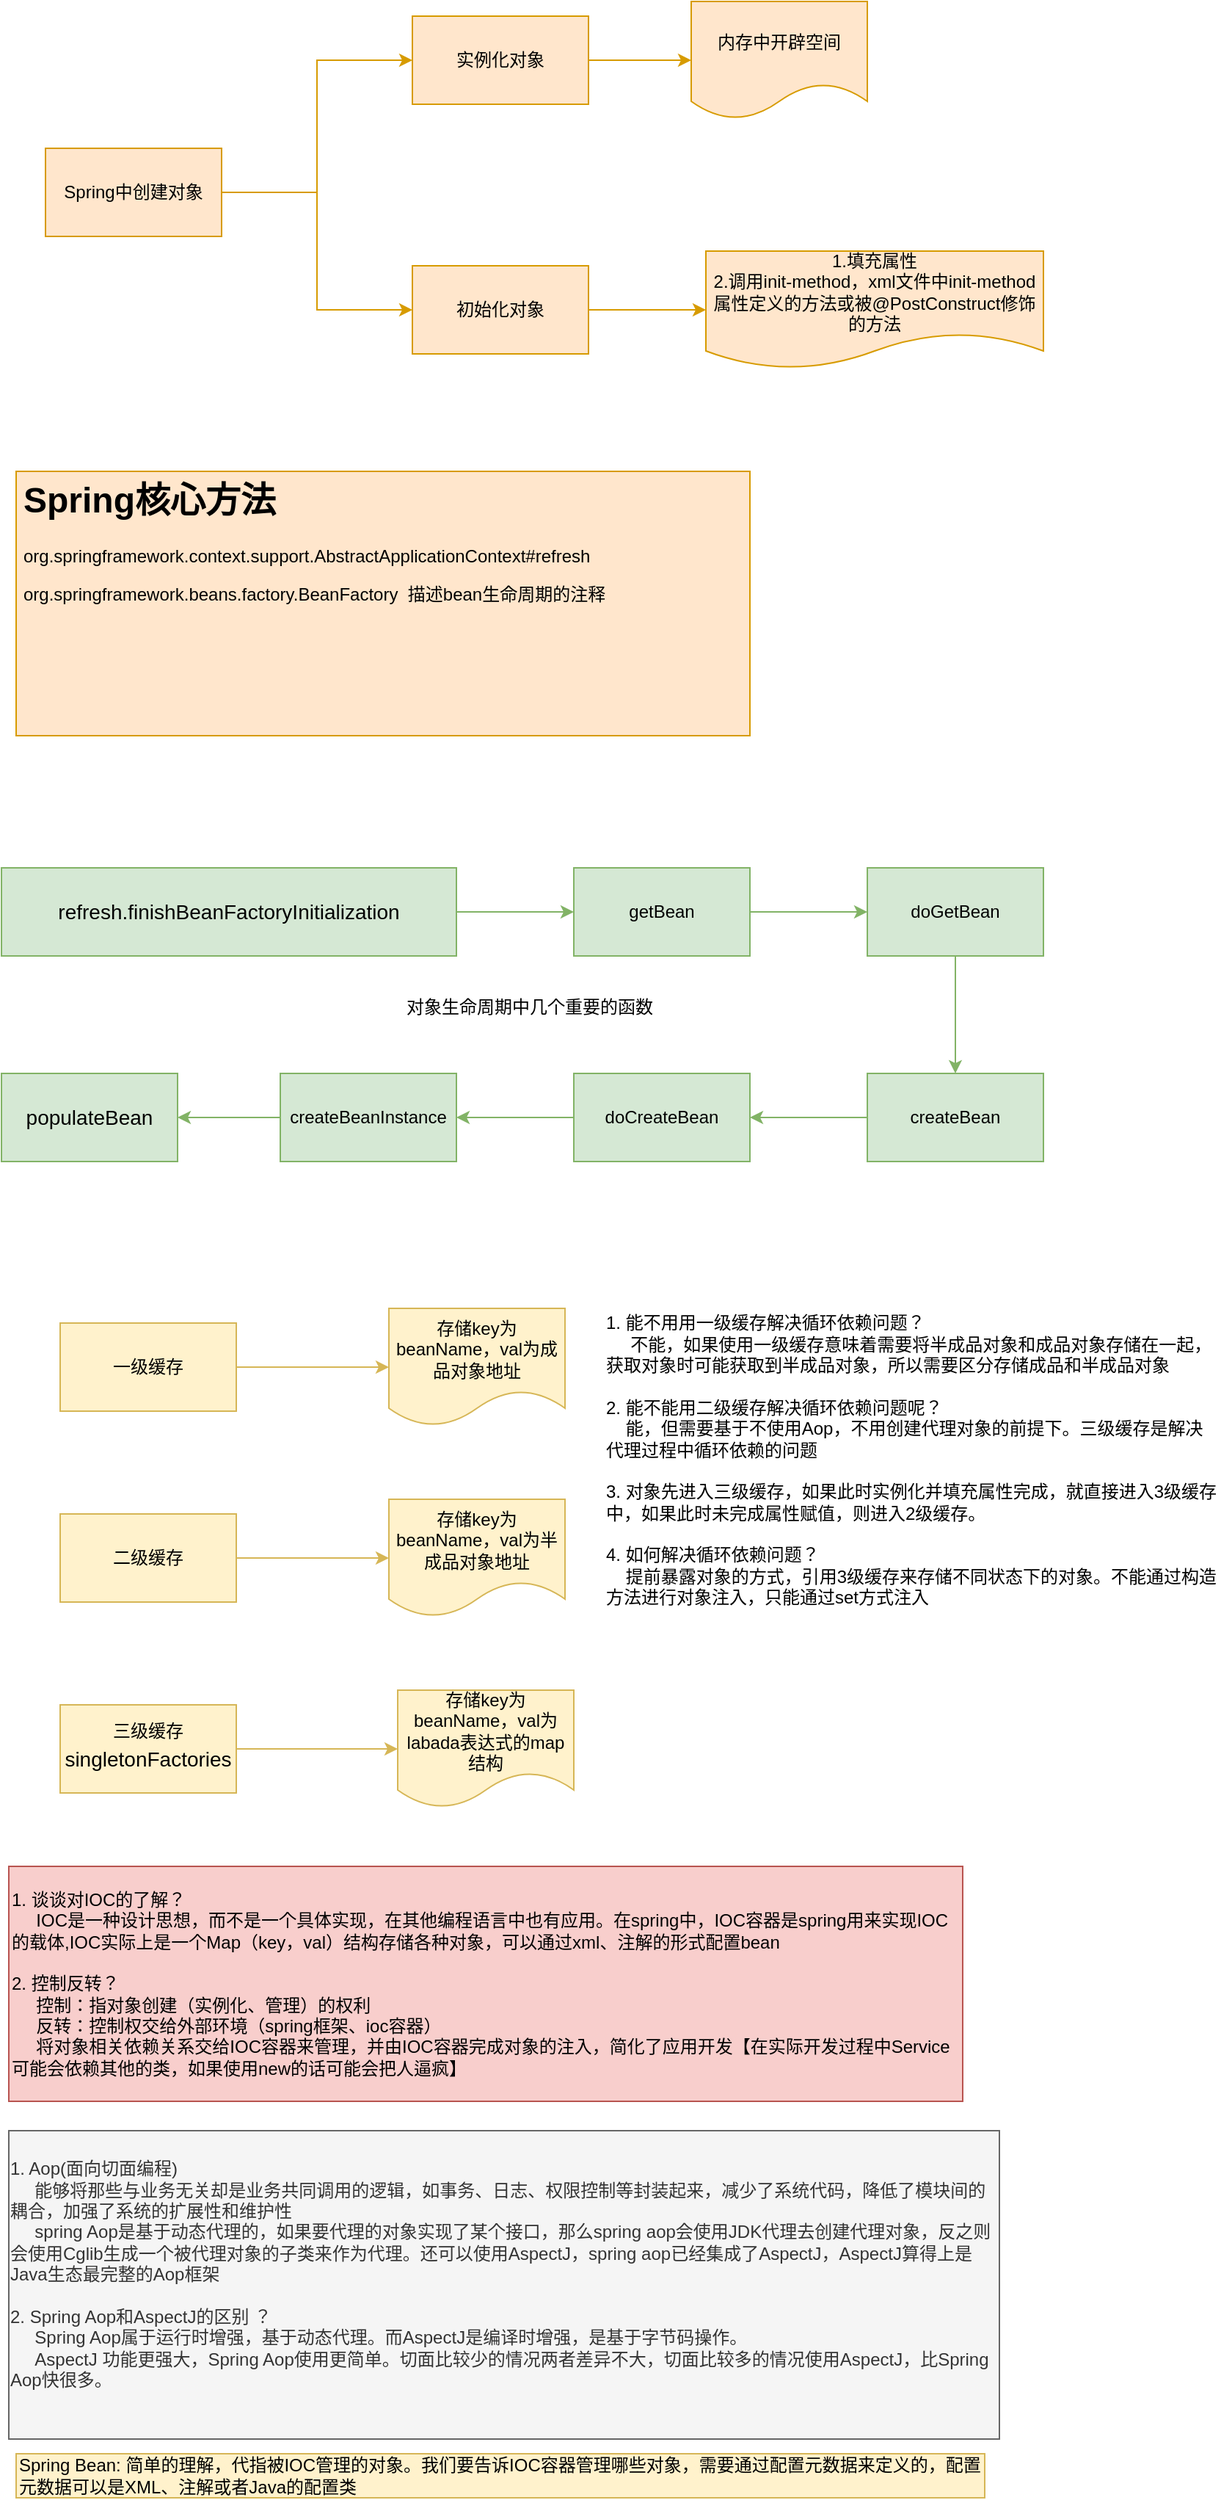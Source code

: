 <mxfile version="15.9.6" type="github">
  <diagram id="OU4eNydrIUp-uReHMDS9" name="第 1 页">
    <mxGraphModel dx="783" dy="402" grid="1" gridSize="10" guides="1" tooltips="1" connect="1" arrows="1" fold="1" page="1" pageScale="1" pageWidth="827" pageHeight="1169" math="0" shadow="0">
      <root>
        <mxCell id="0" />
        <mxCell id="1" parent="0" />
        <mxCell id="L3zEdKHz1LLwuw3hhf_Q-4" style="edgeStyle=orthogonalEdgeStyle;rounded=0;orthogonalLoop=1;jettySize=auto;html=1;exitX=1;exitY=0.5;exitDx=0;exitDy=0;entryX=0;entryY=0.5;entryDx=0;entryDy=0;fillColor=#ffe6cc;strokeColor=#d79b00;" edge="1" parent="1" source="L3zEdKHz1LLwuw3hhf_Q-1" target="L3zEdKHz1LLwuw3hhf_Q-2">
          <mxGeometry relative="1" as="geometry" />
        </mxCell>
        <mxCell id="L3zEdKHz1LLwuw3hhf_Q-5" style="edgeStyle=orthogonalEdgeStyle;rounded=0;orthogonalLoop=1;jettySize=auto;html=1;exitX=1;exitY=0.5;exitDx=0;exitDy=0;entryX=0;entryY=0.5;entryDx=0;entryDy=0;fillColor=#ffe6cc;strokeColor=#d79b00;" edge="1" parent="1" source="L3zEdKHz1LLwuw3hhf_Q-1" target="L3zEdKHz1LLwuw3hhf_Q-3">
          <mxGeometry relative="1" as="geometry" />
        </mxCell>
        <mxCell id="L3zEdKHz1LLwuw3hhf_Q-1" value="Spring中创建对象" style="rounded=0;whiteSpace=wrap;html=1;fillColor=#ffe6cc;strokeColor=#d79b00;" vertex="1" parent="1">
          <mxGeometry x="60" y="200" width="120" height="60" as="geometry" />
        </mxCell>
        <mxCell id="L3zEdKHz1LLwuw3hhf_Q-11" style="edgeStyle=orthogonalEdgeStyle;rounded=0;orthogonalLoop=1;jettySize=auto;html=1;exitX=1;exitY=0.5;exitDx=0;exitDy=0;entryX=0;entryY=0.5;entryDx=0;entryDy=0;fillColor=#ffe6cc;strokeColor=#d79b00;" edge="1" parent="1" source="L3zEdKHz1LLwuw3hhf_Q-2" target="L3zEdKHz1LLwuw3hhf_Q-8">
          <mxGeometry relative="1" as="geometry" />
        </mxCell>
        <mxCell id="L3zEdKHz1LLwuw3hhf_Q-2" value="实例化对象" style="rounded=0;whiteSpace=wrap;html=1;fillColor=#ffe6cc;strokeColor=#d79b00;" vertex="1" parent="1">
          <mxGeometry x="310" y="110" width="120" height="60" as="geometry" />
        </mxCell>
        <mxCell id="L3zEdKHz1LLwuw3hhf_Q-10" style="edgeStyle=orthogonalEdgeStyle;rounded=0;orthogonalLoop=1;jettySize=auto;html=1;exitX=1;exitY=0.5;exitDx=0;exitDy=0;entryX=0;entryY=0.5;entryDx=0;entryDy=0;fillColor=#ffe6cc;strokeColor=#d79b00;" edge="1" parent="1" source="L3zEdKHz1LLwuw3hhf_Q-3" target="L3zEdKHz1LLwuw3hhf_Q-9">
          <mxGeometry relative="1" as="geometry" />
        </mxCell>
        <mxCell id="L3zEdKHz1LLwuw3hhf_Q-3" value="初始化对象" style="rounded=0;whiteSpace=wrap;html=1;fillColor=#ffe6cc;strokeColor=#d79b00;" vertex="1" parent="1">
          <mxGeometry x="310" y="280" width="120" height="60" as="geometry" />
        </mxCell>
        <mxCell id="L3zEdKHz1LLwuw3hhf_Q-8" value="内存中开辟空间" style="shape=document;whiteSpace=wrap;html=1;boundedLbl=1;fillColor=#ffe6cc;strokeColor=#d79b00;" vertex="1" parent="1">
          <mxGeometry x="500" y="100" width="120" height="80" as="geometry" />
        </mxCell>
        <mxCell id="L3zEdKHz1LLwuw3hhf_Q-9" value="1.填充属性&lt;br&gt;2.调用init-method，xml文件中init-method属性定义的方法或被@PostConstruct修饰的方法" style="shape=document;whiteSpace=wrap;html=1;boundedLbl=1;fillColor=#ffe6cc;strokeColor=#d79b00;" vertex="1" parent="1">
          <mxGeometry x="510" y="270" width="230" height="80" as="geometry" />
        </mxCell>
        <mxCell id="L3zEdKHz1LLwuw3hhf_Q-12" value="&lt;h1&gt;Spring核心方法&lt;/h1&gt;&lt;p&gt;org.springframework.context.support.AbstractApplicationContext#refresh&lt;/p&gt;&lt;p&gt;org.springframework.beans.factory.BeanFactory&amp;nbsp; 描述bean生命周期的注释&lt;/p&gt;&lt;p&gt;&lt;br&gt;&lt;/p&gt;" style="text;html=1;strokeColor=#d79b00;fillColor=#ffe6cc;spacing=5;spacingTop=-20;whiteSpace=wrap;overflow=hidden;rounded=0;" vertex="1" parent="1">
          <mxGeometry x="40" y="420" width="500" height="180" as="geometry" />
        </mxCell>
        <mxCell id="L3zEdKHz1LLwuw3hhf_Q-15" style="edgeStyle=orthogonalEdgeStyle;rounded=0;orthogonalLoop=1;jettySize=auto;html=1;exitX=1;exitY=0.5;exitDx=0;exitDy=0;fillColor=#d5e8d4;strokeColor=#82b366;" edge="1" parent="1" source="L3zEdKHz1LLwuw3hhf_Q-13" target="L3zEdKHz1LLwuw3hhf_Q-14">
          <mxGeometry relative="1" as="geometry" />
        </mxCell>
        <mxCell id="L3zEdKHz1LLwuw3hhf_Q-13" value="&lt;div style=&quot;text-align: left ; line-height: 1.75 ; font-size: 14px&quot;&gt;refresh.&lt;span&gt;finishBeanFactoryInitialization&lt;/span&gt;&lt;/div&gt;" style="rounded=0;whiteSpace=wrap;html=1;fillColor=#d5e8d4;strokeColor=#82b366;" vertex="1" parent="1">
          <mxGeometry x="30" y="690" width="310" height="60" as="geometry" />
        </mxCell>
        <mxCell id="L3zEdKHz1LLwuw3hhf_Q-17" style="edgeStyle=orthogonalEdgeStyle;rounded=0;orthogonalLoop=1;jettySize=auto;html=1;exitX=1;exitY=0.5;exitDx=0;exitDy=0;entryX=0;entryY=0.5;entryDx=0;entryDy=0;fillColor=#d5e8d4;strokeColor=#82b366;" edge="1" parent="1" source="L3zEdKHz1LLwuw3hhf_Q-14" target="L3zEdKHz1LLwuw3hhf_Q-16">
          <mxGeometry relative="1" as="geometry" />
        </mxCell>
        <mxCell id="L3zEdKHz1LLwuw3hhf_Q-14" value="getBean" style="rounded=0;whiteSpace=wrap;html=1;fillColor=#d5e8d4;strokeColor=#82b366;" vertex="1" parent="1">
          <mxGeometry x="420" y="690" width="120" height="60" as="geometry" />
        </mxCell>
        <mxCell id="L3zEdKHz1LLwuw3hhf_Q-19" style="edgeStyle=orthogonalEdgeStyle;rounded=0;orthogonalLoop=1;jettySize=auto;html=1;exitX=0.5;exitY=1;exitDx=0;exitDy=0;entryX=0.5;entryY=0;entryDx=0;entryDy=0;fillColor=#d5e8d4;strokeColor=#82b366;" edge="1" parent="1" source="L3zEdKHz1LLwuw3hhf_Q-16" target="L3zEdKHz1LLwuw3hhf_Q-18">
          <mxGeometry relative="1" as="geometry" />
        </mxCell>
        <mxCell id="L3zEdKHz1LLwuw3hhf_Q-16" value="doGetBean" style="rounded=0;whiteSpace=wrap;html=1;fillColor=#d5e8d4;strokeColor=#82b366;" vertex="1" parent="1">
          <mxGeometry x="620" y="690" width="120" height="60" as="geometry" />
        </mxCell>
        <mxCell id="L3zEdKHz1LLwuw3hhf_Q-25" style="edgeStyle=orthogonalEdgeStyle;rounded=0;orthogonalLoop=1;jettySize=auto;html=1;exitX=0;exitY=0.5;exitDx=0;exitDy=0;entryX=1;entryY=0.5;entryDx=0;entryDy=0;fillColor=#d5e8d4;strokeColor=#82b366;" edge="1" parent="1" source="L3zEdKHz1LLwuw3hhf_Q-18" target="L3zEdKHz1LLwuw3hhf_Q-20">
          <mxGeometry relative="1" as="geometry" />
        </mxCell>
        <mxCell id="L3zEdKHz1LLwuw3hhf_Q-18" value="createBean" style="rounded=0;whiteSpace=wrap;html=1;fillColor=#d5e8d4;strokeColor=#82b366;" vertex="1" parent="1">
          <mxGeometry x="620" y="830" width="120" height="60" as="geometry" />
        </mxCell>
        <mxCell id="L3zEdKHz1LLwuw3hhf_Q-24" style="edgeStyle=orthogonalEdgeStyle;rounded=0;orthogonalLoop=1;jettySize=auto;html=1;exitX=0;exitY=0.5;exitDx=0;exitDy=0;entryX=1;entryY=0.5;entryDx=0;entryDy=0;fillColor=#d5e8d4;strokeColor=#82b366;" edge="1" parent="1" source="L3zEdKHz1LLwuw3hhf_Q-20" target="L3zEdKHz1LLwuw3hhf_Q-23">
          <mxGeometry relative="1" as="geometry" />
        </mxCell>
        <mxCell id="L3zEdKHz1LLwuw3hhf_Q-20" value="doCreateBean" style="rounded=0;whiteSpace=wrap;html=1;fillColor=#d5e8d4;strokeColor=#82b366;" vertex="1" parent="1">
          <mxGeometry x="420" y="830" width="120" height="60" as="geometry" />
        </mxCell>
        <mxCell id="L3zEdKHz1LLwuw3hhf_Q-27" value="" style="edgeStyle=orthogonalEdgeStyle;rounded=0;orthogonalLoop=1;jettySize=auto;html=1;fillColor=#d5e8d4;strokeColor=#82b366;" edge="1" parent="1" source="L3zEdKHz1LLwuw3hhf_Q-23" target="L3zEdKHz1LLwuw3hhf_Q-26">
          <mxGeometry relative="1" as="geometry" />
        </mxCell>
        <mxCell id="L3zEdKHz1LLwuw3hhf_Q-23" value="createBeanInstance" style="rounded=0;whiteSpace=wrap;html=1;fillColor=#d5e8d4;strokeColor=#82b366;" vertex="1" parent="1">
          <mxGeometry x="220" y="830" width="120" height="60" as="geometry" />
        </mxCell>
        <mxCell id="L3zEdKHz1LLwuw3hhf_Q-26" value="&lt;div style=&quot;text-align: left ; line-height: 1.75 ; font-size: 14px&quot;&gt;populateBean&lt;/div&gt;" style="rounded=0;whiteSpace=wrap;html=1;fillColor=#d5e8d4;strokeColor=#82b366;" vertex="1" parent="1">
          <mxGeometry x="30" y="830" width="120" height="60" as="geometry" />
        </mxCell>
        <mxCell id="L3zEdKHz1LLwuw3hhf_Q-36" style="edgeStyle=orthogonalEdgeStyle;rounded=0;orthogonalLoop=1;jettySize=auto;html=1;exitX=1;exitY=0.5;exitDx=0;exitDy=0;entryX=0;entryY=0.5;entryDx=0;entryDy=0;fillColor=#fff2cc;strokeColor=#d6b656;" edge="1" parent="1" source="L3zEdKHz1LLwuw3hhf_Q-28" target="L3zEdKHz1LLwuw3hhf_Q-35">
          <mxGeometry relative="1" as="geometry" />
        </mxCell>
        <mxCell id="L3zEdKHz1LLwuw3hhf_Q-28" value="一级缓存" style="rounded=0;whiteSpace=wrap;html=1;fillColor=#fff2cc;strokeColor=#d6b656;" vertex="1" parent="1">
          <mxGeometry x="70" y="1000" width="120" height="60" as="geometry" />
        </mxCell>
        <mxCell id="L3zEdKHz1LLwuw3hhf_Q-34" style="edgeStyle=orthogonalEdgeStyle;rounded=0;orthogonalLoop=1;jettySize=auto;html=1;exitX=1;exitY=0.5;exitDx=0;exitDy=0;entryX=0;entryY=0.5;entryDx=0;entryDy=0;fillColor=#fff2cc;strokeColor=#d6b656;" edge="1" parent="1" source="L3zEdKHz1LLwuw3hhf_Q-29" target="L3zEdKHz1LLwuw3hhf_Q-33">
          <mxGeometry relative="1" as="geometry" />
        </mxCell>
        <mxCell id="L3zEdKHz1LLwuw3hhf_Q-29" value="二级缓存" style="rounded=0;whiteSpace=wrap;html=1;fillColor=#fff2cc;strokeColor=#d6b656;" vertex="1" parent="1">
          <mxGeometry x="70" y="1130" width="120" height="60" as="geometry" />
        </mxCell>
        <mxCell id="L3zEdKHz1LLwuw3hhf_Q-32" style="edgeStyle=orthogonalEdgeStyle;rounded=0;orthogonalLoop=1;jettySize=auto;html=1;exitX=1;exitY=0.5;exitDx=0;exitDy=0;entryX=0;entryY=0.5;entryDx=0;entryDy=0;fillColor=#fff2cc;strokeColor=#d6b656;" edge="1" parent="1" source="L3zEdKHz1LLwuw3hhf_Q-30" target="L3zEdKHz1LLwuw3hhf_Q-31">
          <mxGeometry relative="1" as="geometry" />
        </mxCell>
        <mxCell id="L3zEdKHz1LLwuw3hhf_Q-30" value="三级缓存&lt;br&gt;&lt;div style=&quot;text-align: left ; line-height: 1.75 ; font-size: 14px&quot;&gt;singletonFactories&lt;/div&gt;" style="rounded=0;whiteSpace=wrap;html=1;fillColor=#fff2cc;strokeColor=#d6b656;" vertex="1" parent="1">
          <mxGeometry x="70" y="1260" width="120" height="60" as="geometry" />
        </mxCell>
        <mxCell id="L3zEdKHz1LLwuw3hhf_Q-31" value="存储key为beanName，val为labada表达式的map结构" style="shape=document;whiteSpace=wrap;html=1;boundedLbl=1;fillColor=#fff2cc;strokeColor=#d6b656;" vertex="1" parent="1">
          <mxGeometry x="300" y="1250" width="120" height="80" as="geometry" />
        </mxCell>
        <mxCell id="L3zEdKHz1LLwuw3hhf_Q-33" value="存储key为beanName，val为半成品对象地址" style="shape=document;whiteSpace=wrap;html=1;boundedLbl=1;fillColor=#fff2cc;strokeColor=#d6b656;" vertex="1" parent="1">
          <mxGeometry x="294" y="1120" width="120" height="80" as="geometry" />
        </mxCell>
        <mxCell id="L3zEdKHz1LLwuw3hhf_Q-35" value="存储key为beanName，val为成品对象地址" style="shape=document;whiteSpace=wrap;html=1;boundedLbl=1;fillColor=#fff2cc;strokeColor=#d6b656;" vertex="1" parent="1">
          <mxGeometry x="294" y="990" width="120" height="80" as="geometry" />
        </mxCell>
        <mxCell id="L3zEdKHz1LLwuw3hhf_Q-38" value="1. 能不用用一级缓存解决循环依赖问题？&lt;br&gt;&amp;nbsp; &amp;nbsp; &amp;nbsp;不能，如果使用一级缓存意味着需要将半成品对象和成品对象存储在一起，获取对象时可能获取到半成品对象，所以需要区分存储成品和半成品对象&lt;br&gt;&lt;br&gt;2. 能不能用二级缓存解决循环依赖问题呢？&lt;br&gt;&amp;nbsp; &amp;nbsp; 能，但需要基于不使用Aop，不用创建代理对象的前提下。三级缓存是解决代理过程中循环依赖的问题&lt;br&gt;&lt;br&gt;3. 对象先进入三级缓存，如果此时实例化并填充属性完成，就直接进入3级缓存中，如果此时未完成属性赋值，则进入2级缓存。&lt;br&gt;&lt;br&gt;4. 如何解决循环依赖问题？&lt;br&gt;&amp;nbsp; &amp;nbsp; 提前暴露对象的方式，引用3级缓存来存储不同状态下的对象。不能通过构造方法进行对象注入，只能通过set方式注入&lt;br&gt;&lt;br&gt;&lt;br&gt;&lt;br&gt;" style="text;html=1;strokeColor=none;fillColor=none;align=left;verticalAlign=middle;whiteSpace=wrap;rounded=0;" vertex="1" parent="1">
          <mxGeometry x="440" y="990" width="420" height="250" as="geometry" />
        </mxCell>
        <mxCell id="L3zEdKHz1LLwuw3hhf_Q-39" value="对象生命周期中几个重要的函数" style="text;html=1;strokeColor=none;fillColor=none;align=center;verticalAlign=middle;whiteSpace=wrap;rounded=0;" vertex="1" parent="1">
          <mxGeometry x="300" y="770" width="180" height="30" as="geometry" />
        </mxCell>
        <mxCell id="L3zEdKHz1LLwuw3hhf_Q-40" value="1. 谈谈对IOC的了解？&lt;br&gt;&amp;nbsp; &amp;nbsp; &amp;nbsp;IOC是一种设计思想，而不是一个具体实现，在其他编程语言中也有应用。在spring中，IOC容器是spring用来实现IOC的载体,IOC实际上是一个Map（key，val）结构存储各种对象，可以通过xml、注解的形式配置bean&lt;br&gt;&lt;br&gt;2. 控制反转？&lt;br&gt;&amp;nbsp; &amp;nbsp; &amp;nbsp;控制：指对象创建（实例化、管理）的权利&lt;br&gt;&lt;div&gt;&lt;span&gt;&amp;nbsp; &amp;nbsp; &amp;nbsp;反转：控制权交给外部环境（spring框架、ioc容器）&lt;/span&gt;&lt;/div&gt;&lt;div&gt;&lt;span&gt;&amp;nbsp; &amp;nbsp; &amp;nbsp;将对象相关依赖关系交给IOC容器来管理，并由IOC容器完成对象的注入，简化了应用开发【在实际开发过程中Service可能会依赖其他的类，如果使用new的话可能会把人逼疯】&lt;/span&gt;&lt;/div&gt;" style="text;html=1;strokeColor=#b85450;fillColor=#f8cecc;align=left;verticalAlign=middle;whiteSpace=wrap;rounded=0;" vertex="1" parent="1">
          <mxGeometry x="35" y="1370" width="650" height="160" as="geometry" />
        </mxCell>
        <mxCell id="L3zEdKHz1LLwuw3hhf_Q-41" value="&lt;div style=&quot;text-align: left&quot;&gt;&lt;span&gt;1. Aop(面向切面编程)&lt;/span&gt;&lt;/div&gt;&lt;div style=&quot;text-align: left&quot;&gt;&amp;nbsp; &amp;nbsp; &amp;nbsp;能够将那些与业务无关却是业务共同调用的逻辑，如事务、日志、权限控制等封装起来，减少了系统代码，降低了模块间的耦合，加强了系统的扩展性和维护性&lt;/div&gt;&lt;div style=&quot;text-align: left&quot;&gt;&amp;nbsp; &amp;nbsp; &amp;nbsp;spring Aop是基于动态代理的，如果要代理的对象实现了某个接口，那么spring aop会使用JDK代理去创建代理对象，反之则会使用Cglib生成一个被代理对象的子类来作为代理。还可以使用AspectJ，spring aop已经集成了AspectJ，AspectJ算得上是Java生态最完整的Aop框架&lt;/div&gt;&lt;div style=&quot;text-align: left&quot;&gt;&lt;br&gt;&lt;/div&gt;&lt;div style=&quot;text-align: left&quot;&gt;2. Spring Aop和AspectJ的区别 ？&lt;/div&gt;&lt;div style=&quot;text-align: left&quot;&gt;&amp;nbsp; &amp;nbsp; &amp;nbsp;Spring Aop属于运行时增强，基于动态代理。而AspectJ是编译时增强，是基于字节码操作。&lt;/div&gt;&lt;div style=&quot;text-align: left&quot;&gt;&amp;nbsp; &amp;nbsp; &amp;nbsp;AspectJ 功能更强大，Spring Aop使用更简单。切面比较少的情况两者差异不大，切面比较多的情况使用AspectJ，比Spring Aop快很多。&lt;/div&gt;&lt;div style=&quot;text-align: left&quot;&gt;&lt;br&gt;&lt;/div&gt;" style="text;html=1;strokeColor=#666666;fillColor=#f5f5f5;align=center;verticalAlign=middle;whiteSpace=wrap;rounded=0;fontColor=#333333;" vertex="1" parent="1">
          <mxGeometry x="35" y="1550" width="675" height="210" as="geometry" />
        </mxCell>
        <mxCell id="L3zEdKHz1LLwuw3hhf_Q-42" value="Spring Bean: 简单的理解，代指被IOC管理的对象。我们要告诉IOC容器管理哪些对象，需要通过配置元数据来定义的，配置元数据可以是XML、注解或者Java的配置类" style="text;html=1;strokeColor=#d6b656;fillColor=#fff2cc;align=left;verticalAlign=middle;whiteSpace=wrap;rounded=0;" vertex="1" parent="1">
          <mxGeometry x="40" y="1770" width="660" height="30" as="geometry" />
        </mxCell>
      </root>
    </mxGraphModel>
  </diagram>
</mxfile>
